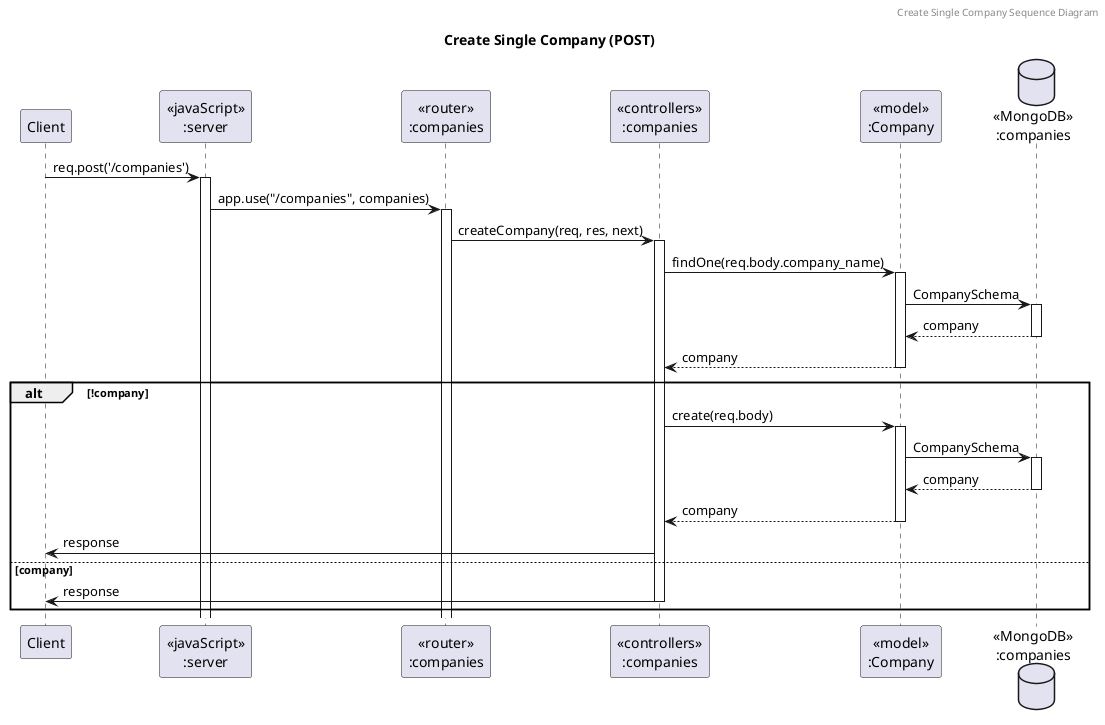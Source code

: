 @startuml Create Single Company (POST)

header Create Single Company Sequence Diagram
title "Create Single Company (POST)"

participant "Client" as client
participant "<<javaScript>>\n:server" as server
participant "<<router>>\n:companies" as routerCompanies
participant "<<controllers>>\n:companies" as controllersCompanies
participant "<<model>>\n:Company" as modelCompanies
database "<<MongoDB>>\n:companies" as CompaniesDatabase

client -> server ++:req.post('/companies')
server -> routerCompanies ++:app.use("/companies", companies)
routerCompanies -> controllersCompanies ++:createCompany(req, res, next)
controllersCompanies -> modelCompanies ++:findOne(req.body.company_name)
modelCompanies -> CompaniesDatabase ++: CompanySchema
CompaniesDatabase --> modelCompanies --: company
controllersCompanies <-- modelCompanies --: company
alt !company
    controllersCompanies -> modelCompanies ++:create(req.body)
    modelCompanies -> CompaniesDatabase ++: CompanySchema
    CompaniesDatabase --> modelCompanies --: company
    controllersCompanies <-- modelCompanies --: company
    controllersCompanies -> client : response
else company
    controllersCompanies -> client --: response
end

@enduml